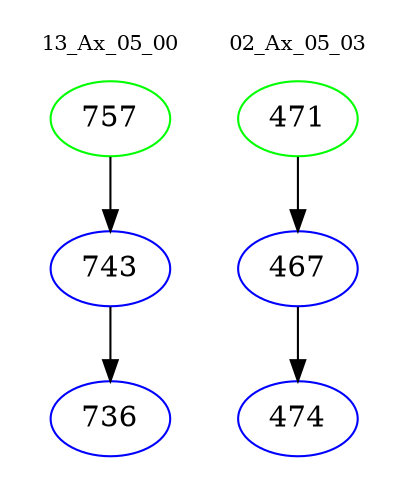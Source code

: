 digraph{
subgraph cluster_0 {
color = white
label = "13_Ax_05_00";
fontsize=10;
T0_757 [label="757", color="green"]
T0_757 -> T0_743 [color="black"]
T0_743 [label="743", color="blue"]
T0_743 -> T0_736 [color="black"]
T0_736 [label="736", color="blue"]
}
subgraph cluster_1 {
color = white
label = "02_Ax_05_03";
fontsize=10;
T1_471 [label="471", color="green"]
T1_471 -> T1_467 [color="black"]
T1_467 [label="467", color="blue"]
T1_467 -> T1_474 [color="black"]
T1_474 [label="474", color="blue"]
}
}
